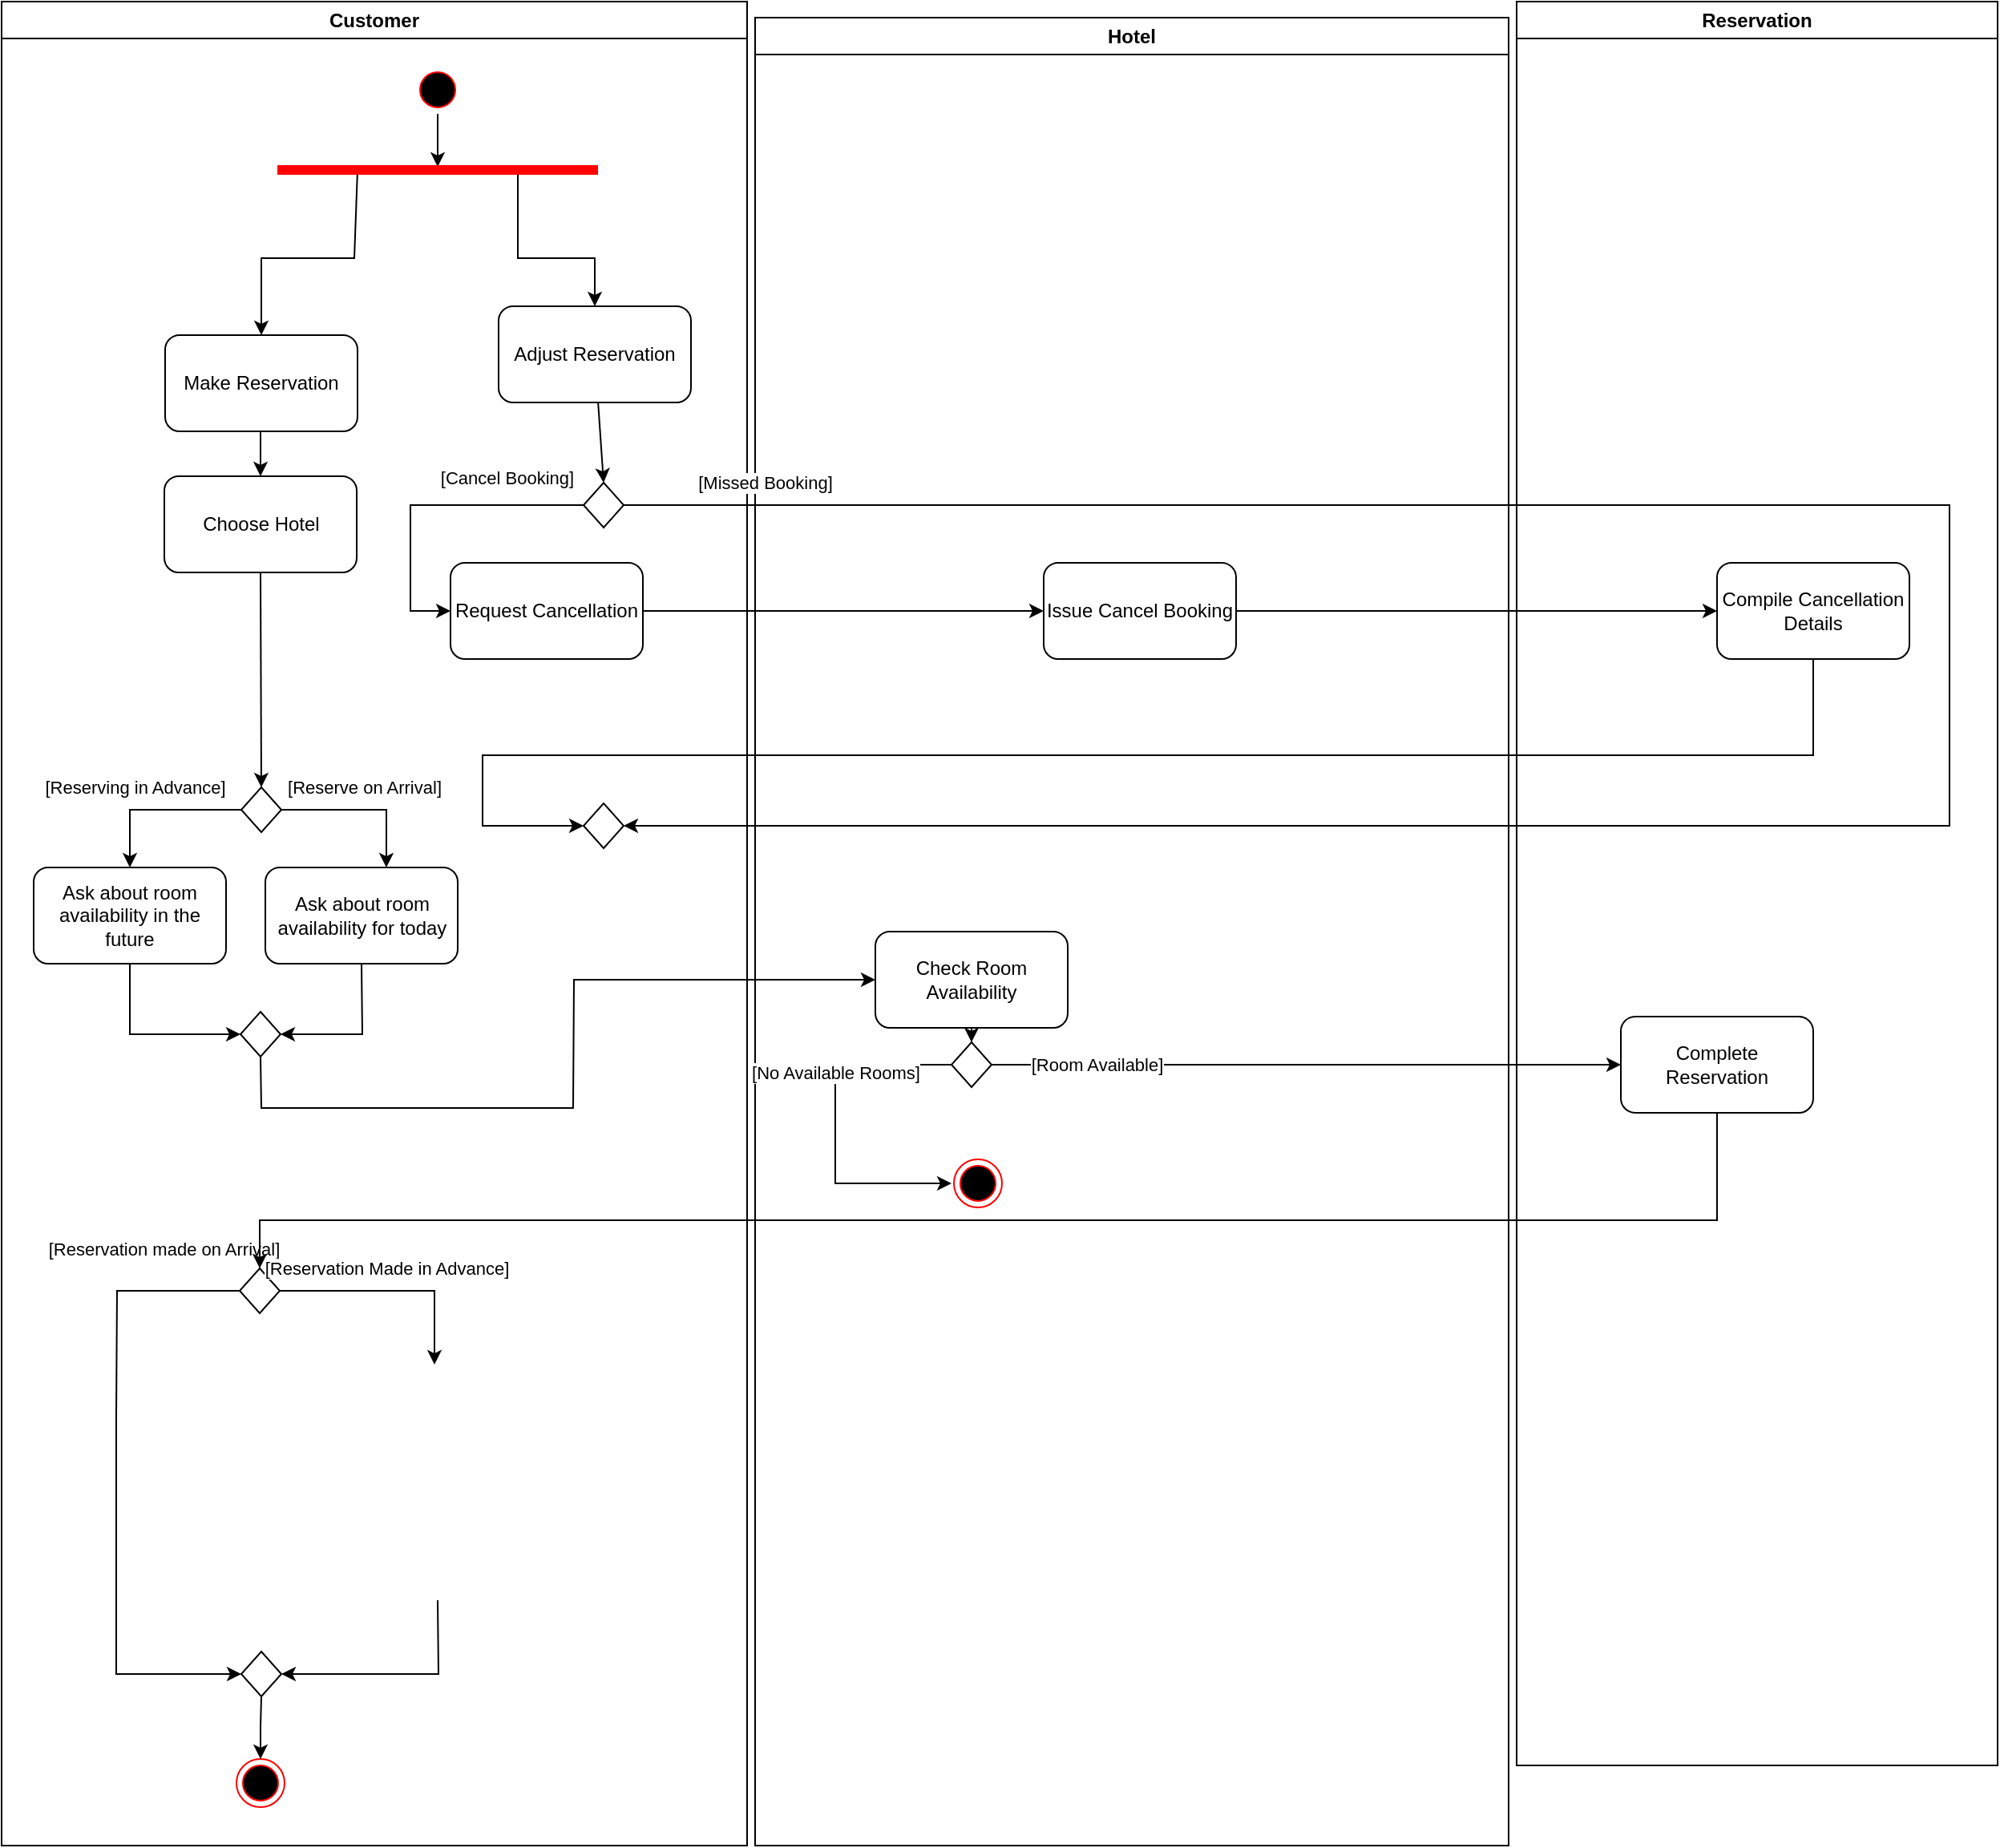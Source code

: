 <mxfile version="15.7.1" type="github">
  <diagram name="Page-1" id="e7e014a7-5840-1c2e-5031-d8a46d1fe8dd">
    <mxGraphModel dx="1422" dy="882" grid="1" gridSize="10" guides="1" tooltips="1" connect="1" arrows="1" fold="1" page="1" pageScale="1" pageWidth="1169" pageHeight="826" background="none" math="0" shadow="0">
      <root>
        <mxCell id="0" />
        <mxCell id="1" parent="0" />
        <mxCell id="2" value="Customer" style="swimlane;whiteSpace=wrap" parent="1" vertex="1">
          <mxGeometry x="130" y="120" width="465" height="1150" as="geometry" />
        </mxCell>
        <mxCell id="gjUZ3fPqfgkGFWGXfoxw-59" style="edgeStyle=none;rounded=0;orthogonalLoop=1;jettySize=auto;html=1;exitX=0.5;exitY=1;exitDx=0;exitDy=0;entryX=0.5;entryY=0;entryDx=0;entryDy=0;" edge="1" parent="2" target="gjUZ3fPqfgkGFWGXfoxw-58">
          <mxGeometry relative="1" as="geometry">
            <mxPoint x="161.5" y="268.0" as="sourcePoint" />
          </mxGeometry>
        </mxCell>
        <mxCell id="gjUZ3fPqfgkGFWGXfoxw-134" style="edgeStyle=none;rounded=0;orthogonalLoop=1;jettySize=auto;html=1;exitX=0.5;exitY=1;exitDx=0;exitDy=0;entryX=0.5;entryY=0.3;entryDx=0;entryDy=0;entryPerimeter=0;" edge="1" parent="2" source="5" target="gjUZ3fPqfgkGFWGXfoxw-131">
          <mxGeometry relative="1" as="geometry">
            <mxPoint x="291.5" y="178" as="targetPoint" />
          </mxGeometry>
        </mxCell>
        <mxCell id="5" value="" style="ellipse;shape=startState;fillColor=#000000;strokeColor=#ff0000;" parent="2" vertex="1">
          <mxGeometry x="257" y="40" width="30" height="30" as="geometry" />
        </mxCell>
        <mxCell id="gjUZ3fPqfgkGFWGXfoxw-77" style="edgeStyle=none;rounded=0;orthogonalLoop=1;jettySize=auto;html=1;exitX=0.5;exitY=1;exitDx=0;exitDy=0;entryX=1;entryY=0.5;entryDx=0;entryDy=0;" edge="1" parent="2" source="gjUZ3fPqfgkGFWGXfoxw-44" target="gjUZ3fPqfgkGFWGXfoxw-76">
          <mxGeometry relative="1" as="geometry">
            <Array as="points">
              <mxPoint x="225" y="644" />
            </Array>
          </mxGeometry>
        </mxCell>
        <mxCell id="gjUZ3fPqfgkGFWGXfoxw-44" value="Ask about room availability for today" style="rounded=1;whiteSpace=wrap;html=1;" vertex="1" parent="2">
          <mxGeometry x="164.5" y="540" width="120" height="60" as="geometry" />
        </mxCell>
        <mxCell id="gjUZ3fPqfgkGFWGXfoxw-50" value="[Reserving in Advance]" style="edgeStyle=none;rounded=0;orthogonalLoop=1;jettySize=auto;html=1;entryX=0.5;entryY=0;entryDx=0;entryDy=0;entryPerimeter=0;exitX=0;exitY=0.5;exitDx=0;exitDy=0;" edge="1" parent="2" source="gjUZ3fPqfgkGFWGXfoxw-49" target="gjUZ3fPqfgkGFWGXfoxw-54">
          <mxGeometry x="0.082" y="-17" relative="1" as="geometry">
            <mxPoint x="170" y="504" as="sourcePoint" />
            <mxPoint x="80.06" y="580" as="targetPoint" />
            <Array as="points">
              <mxPoint x="80" y="504" />
            </Array>
            <mxPoint x="-10" y="3" as="offset" />
          </mxGeometry>
        </mxCell>
        <mxCell id="gjUZ3fPqfgkGFWGXfoxw-51" value="[Reserve on Arrival]" style="edgeStyle=none;rounded=0;orthogonalLoop=1;jettySize=auto;html=1;exitX=1;exitY=0.5;exitDx=0;exitDy=0;entryX=0.629;entryY=0;entryDx=0;entryDy=0;entryPerimeter=0;" edge="1" parent="2" source="gjUZ3fPqfgkGFWGXfoxw-49" target="gjUZ3fPqfgkGFWGXfoxw-44">
          <mxGeometry x="-0.015" y="14" relative="1" as="geometry">
            <Array as="points">
              <mxPoint x="240" y="504" />
            </Array>
            <mxPoint x="1" as="offset" />
          </mxGeometry>
        </mxCell>
        <mxCell id="gjUZ3fPqfgkGFWGXfoxw-49" value="" style="rhombus;whiteSpace=wrap;html=1;" vertex="1" parent="2">
          <mxGeometry x="149.5" y="490" width="25" height="28" as="geometry" />
        </mxCell>
        <mxCell id="gjUZ3fPqfgkGFWGXfoxw-78" style="edgeStyle=none;rounded=0;orthogonalLoop=1;jettySize=auto;html=1;exitX=0.5;exitY=1;exitDx=0;exitDy=0;entryX=0;entryY=0.5;entryDx=0;entryDy=0;" edge="1" parent="2" source="gjUZ3fPqfgkGFWGXfoxw-54" target="gjUZ3fPqfgkGFWGXfoxw-76">
          <mxGeometry relative="1" as="geometry">
            <Array as="points">
              <mxPoint x="80" y="644" />
            </Array>
          </mxGeometry>
        </mxCell>
        <mxCell id="gjUZ3fPqfgkGFWGXfoxw-54" value="Ask about room availability in the future" style="rounded=1;whiteSpace=wrap;html=1;" vertex="1" parent="2">
          <mxGeometry x="20" y="540" width="120" height="60" as="geometry" />
        </mxCell>
        <mxCell id="gjUZ3fPqfgkGFWGXfoxw-60" style="edgeStyle=none;rounded=0;orthogonalLoop=1;jettySize=auto;html=1;exitX=0.5;exitY=1;exitDx=0;exitDy=0;entryX=0.5;entryY=0;entryDx=0;entryDy=0;" edge="1" parent="2" source="gjUZ3fPqfgkGFWGXfoxw-58" target="gjUZ3fPqfgkGFWGXfoxw-49">
          <mxGeometry relative="1" as="geometry" />
        </mxCell>
        <mxCell id="gjUZ3fPqfgkGFWGXfoxw-58" value="Choose Hotel" style="rounded=1;whiteSpace=wrap;html=1;" vertex="1" parent="2">
          <mxGeometry x="101.5" y="296" width="120" height="60" as="geometry" />
        </mxCell>
        <mxCell id="gjUZ3fPqfgkGFWGXfoxw-70" value="" style="ellipse;html=1;shape=endState;fillColor=#000000;strokeColor=#ff0000;" vertex="1" parent="2">
          <mxGeometry x="146.5" y="1096" width="30" height="30" as="geometry" />
        </mxCell>
        <mxCell id="gjUZ3fPqfgkGFWGXfoxw-75" value="" style="rhombus;whiteSpace=wrap;html=1;" vertex="1" parent="2">
          <mxGeometry x="148.5" y="790" width="25" height="28" as="geometry" />
        </mxCell>
        <mxCell id="gjUZ3fPqfgkGFWGXfoxw-76" value="" style="rhombus;whiteSpace=wrap;html=1;" vertex="1" parent="2">
          <mxGeometry x="149" y="630" width="25" height="28" as="geometry" />
        </mxCell>
        <mxCell id="gjUZ3fPqfgkGFWGXfoxw-85" value="[Reservation made on Arrival]" style="edgeStyle=none;rounded=0;orthogonalLoop=1;jettySize=auto;html=1;exitX=0;exitY=0.5;exitDx=0;exitDy=0;entryX=0;entryY=0.5;entryDx=0;entryDy=0;" edge="1" parent="2" source="gjUZ3fPqfgkGFWGXfoxw-75" target="gjUZ3fPqfgkGFWGXfoxw-87">
          <mxGeometry x="-0.691" y="-13" relative="1" as="geometry">
            <mxPoint x="148.5" y="699" as="sourcePoint" />
            <mxPoint x="148.5" y="879" as="targetPoint" />
            <Array as="points">
              <mxPoint x="72" y="804" />
              <mxPoint x="71.5" y="883" />
              <mxPoint x="71.5" y="1043" />
            </Array>
            <mxPoint x="13" y="-13" as="offset" />
          </mxGeometry>
        </mxCell>
        <mxCell id="gjUZ3fPqfgkGFWGXfoxw-86" value="[Reservation Made in Advance]" style="edgeStyle=none;rounded=0;orthogonalLoop=1;jettySize=auto;html=1;exitX=1;exitY=0.5;exitDx=0;exitDy=0;" edge="1" parent="2" source="gjUZ3fPqfgkGFWGXfoxw-75">
          <mxGeometry x="-0.066" y="14" relative="1" as="geometry">
            <mxPoint x="284.5" y="719" as="sourcePoint" />
            <mxPoint x="270" y="850" as="targetPoint" />
            <Array as="points">
              <mxPoint x="270" y="804" />
            </Array>
            <mxPoint as="offset" />
          </mxGeometry>
        </mxCell>
        <mxCell id="gjUZ3fPqfgkGFWGXfoxw-127" style="edgeStyle=none;rounded=0;orthogonalLoop=1;jettySize=auto;html=1;exitX=0.5;exitY=1;exitDx=0;exitDy=0;entryX=0.5;entryY=0;entryDx=0;entryDy=0;" edge="1" parent="2" source="gjUZ3fPqfgkGFWGXfoxw-87" target="gjUZ3fPqfgkGFWGXfoxw-70">
          <mxGeometry relative="1" as="geometry">
            <mxPoint x="161.5" y="1091" as="targetPoint" />
            <Array as="points">
              <mxPoint x="161.5" y="1076" />
            </Array>
          </mxGeometry>
        </mxCell>
        <mxCell id="gjUZ3fPqfgkGFWGXfoxw-87" value="" style="rhombus;whiteSpace=wrap;html=1;" vertex="1" parent="2">
          <mxGeometry x="149.5" y="1029" width="25" height="28" as="geometry" />
        </mxCell>
        <mxCell id="gjUZ3fPqfgkGFWGXfoxw-102" style="edgeStyle=none;rounded=0;orthogonalLoop=1;jettySize=auto;html=1;exitX=0.5;exitY=1;exitDx=0;exitDy=0;entryX=1;entryY=0.5;entryDx=0;entryDy=0;" edge="1" parent="2" target="gjUZ3fPqfgkGFWGXfoxw-87">
          <mxGeometry relative="1" as="geometry">
            <mxPoint x="272" y="997" as="sourcePoint" />
            <Array as="points">
              <mxPoint x="272.5" y="1043" />
            </Array>
          </mxGeometry>
        </mxCell>
        <mxCell id="gjUZ3fPqfgkGFWGXfoxw-137" style="edgeStyle=none;rounded=0;orthogonalLoop=1;jettySize=auto;html=1;exitX=0.25;exitY=0.5;exitDx=0;exitDy=0;exitPerimeter=0;entryX=0.5;entryY=0;entryDx=0;entryDy=0;" edge="1" parent="2" source="gjUZ3fPqfgkGFWGXfoxw-131" target="gjUZ3fPqfgkGFWGXfoxw-135">
          <mxGeometry relative="1" as="geometry">
            <Array as="points">
              <mxPoint x="220" y="160" />
              <mxPoint x="162" y="160" />
            </Array>
          </mxGeometry>
        </mxCell>
        <mxCell id="gjUZ3fPqfgkGFWGXfoxw-138" style="edgeStyle=none;rounded=0;orthogonalLoop=1;jettySize=auto;html=1;exitX=0.75;exitY=0.5;exitDx=0;exitDy=0;exitPerimeter=0;entryX=0.5;entryY=0;entryDx=0;entryDy=0;" edge="1" parent="2" source="gjUZ3fPqfgkGFWGXfoxw-131" target="gjUZ3fPqfgkGFWGXfoxw-136">
          <mxGeometry relative="1" as="geometry">
            <Array as="points">
              <mxPoint x="322" y="160" />
              <mxPoint x="370" y="160" />
            </Array>
          </mxGeometry>
        </mxCell>
        <mxCell id="gjUZ3fPqfgkGFWGXfoxw-131" value="" style="shape=line;html=1;strokeWidth=6;strokeColor=#ff0000;" vertex="1" parent="2">
          <mxGeometry x="172" y="100" width="200" height="10" as="geometry" />
        </mxCell>
        <mxCell id="gjUZ3fPqfgkGFWGXfoxw-135" value="Make Reservation" style="rounded=1;whiteSpace=wrap;html=1;" vertex="1" parent="2">
          <mxGeometry x="102" y="208" width="120" height="60" as="geometry" />
        </mxCell>
        <mxCell id="gjUZ3fPqfgkGFWGXfoxw-136" value="Adjust Reservation" style="rounded=1;whiteSpace=wrap;html=1;" vertex="1" parent="2">
          <mxGeometry x="310" y="190" width="120" height="60" as="geometry" />
        </mxCell>
        <mxCell id="gjUZ3fPqfgkGFWGXfoxw-57" style="edgeStyle=none;rounded=0;orthogonalLoop=1;jettySize=auto;html=1;exitX=0.5;exitY=1;exitDx=0;exitDy=0;entryX=0;entryY=0.5;entryDx=0;entryDy=0;" edge="1" parent="1" source="gjUZ3fPqfgkGFWGXfoxw-76" target="gjUZ3fPqfgkGFWGXfoxw-56">
          <mxGeometry relative="1" as="geometry">
            <Array as="points">
              <mxPoint x="292" y="810" />
              <mxPoint x="486.5" y="810" />
              <mxPoint x="487" y="730" />
            </Array>
          </mxGeometry>
        </mxCell>
        <mxCell id="4" value="Reservation" style="swimlane;whiteSpace=wrap" parent="1" vertex="1">
          <mxGeometry x="1075" y="120" width="300" height="1100" as="geometry" />
        </mxCell>
        <mxCell id="gjUZ3fPqfgkGFWGXfoxw-130" style="edgeStyle=none;rounded=0;orthogonalLoop=1;jettySize=auto;html=1;exitX=0.5;exitY=1;exitDx=0;exitDy=0;entryX=0.5;entryY=0;entryDx=0;entryDy=0;" edge="1" parent="1" source="gjUZ3fPqfgkGFWGXfoxw-71" target="gjUZ3fPqfgkGFWGXfoxw-75">
          <mxGeometry relative="1" as="geometry">
            <mxPoint x="296.5" y="880" as="targetPoint" />
            <Array as="points">
              <mxPoint x="1200" y="880" />
              <mxPoint x="860" y="880" />
              <mxPoint x="291" y="880" />
            </Array>
          </mxGeometry>
        </mxCell>
        <mxCell id="3" value="Hotel" style="swimlane;whiteSpace=wrap;startSize=23;" parent="1" vertex="1">
          <mxGeometry x="600" y="130" width="470" height="1140" as="geometry" />
        </mxCell>
        <mxCell id="gjUZ3fPqfgkGFWGXfoxw-139" value="" style="rhombus;whiteSpace=wrap;html=1;" vertex="1" parent="3">
          <mxGeometry x="-107" y="290" width="25" height="28" as="geometry" />
        </mxCell>
        <mxCell id="gjUZ3fPqfgkGFWGXfoxw-140" value="" style="rhombus;whiteSpace=wrap;html=1;" vertex="1" parent="3">
          <mxGeometry x="-107" y="490" width="25" height="28" as="geometry" />
        </mxCell>
        <mxCell id="gjUZ3fPqfgkGFWGXfoxw-141" value="[Missed Booking]" style="edgeStyle=none;rounded=0;orthogonalLoop=1;jettySize=auto;html=1;exitX=1;exitY=0.5;exitDx=0;exitDy=0;entryX=1;entryY=0.5;entryDx=0;entryDy=0;" edge="1" parent="3" source="gjUZ3fPqfgkGFWGXfoxw-139" target="gjUZ3fPqfgkGFWGXfoxw-140">
          <mxGeometry x="-0.906" y="14" relative="1" as="geometry">
            <mxPoint x="-85" y="184" as="targetPoint" />
            <Array as="points">
              <mxPoint x="745" y="304" />
              <mxPoint x="745" y="504" />
            </Array>
            <mxPoint x="1" as="offset" />
          </mxGeometry>
        </mxCell>
        <mxCell id="gjUZ3fPqfgkGFWGXfoxw-142" value="Request Cancellation" style="rounded=1;whiteSpace=wrap;html=1;" vertex="1" parent="3">
          <mxGeometry x="-190" y="340" width="120" height="60" as="geometry" />
        </mxCell>
        <mxCell id="gjUZ3fPqfgkGFWGXfoxw-143" value="[Cancel Booking]" style="edgeStyle=none;rounded=0;orthogonalLoop=1;jettySize=auto;html=1;exitX=0;exitY=0.5;exitDx=0;exitDy=0;entryX=0;entryY=0.5;entryDx=0;entryDy=0;" edge="1" parent="3" source="gjUZ3fPqfgkGFWGXfoxw-139" target="gjUZ3fPqfgkGFWGXfoxw-142">
          <mxGeometry x="-0.518" y="-17" relative="1" as="geometry">
            <mxPoint x="-345" y="250" as="targetPoint" />
            <Array as="points">
              <mxPoint x="-215" y="304" />
              <mxPoint x="-215" y="370" />
            </Array>
            <mxPoint as="offset" />
          </mxGeometry>
        </mxCell>
        <mxCell id="gjUZ3fPqfgkGFWGXfoxw-144" value="Compile Cancellation Details" style="rounded=1;whiteSpace=wrap;html=1;" vertex="1" parent="3">
          <mxGeometry x="600" y="340" width="120" height="60" as="geometry" />
        </mxCell>
        <mxCell id="gjUZ3fPqfgkGFWGXfoxw-145" style="edgeStyle=none;rounded=0;orthogonalLoop=1;jettySize=auto;html=1;exitX=0.5;exitY=1;exitDx=0;exitDy=0;entryX=0;entryY=0.5;entryDx=0;entryDy=0;" edge="1" parent="3" source="gjUZ3fPqfgkGFWGXfoxw-144" target="gjUZ3fPqfgkGFWGXfoxw-140">
          <mxGeometry relative="1" as="geometry">
            <mxPoint x="-120" y="540" as="targetPoint" />
            <Array as="points">
              <mxPoint x="660" y="460" />
              <mxPoint x="310" y="460" />
              <mxPoint x="70" y="460" />
              <mxPoint x="-170" y="460" />
              <mxPoint x="-170" y="504" />
            </Array>
          </mxGeometry>
        </mxCell>
        <mxCell id="gjUZ3fPqfgkGFWGXfoxw-146" style="edgeStyle=none;rounded=0;orthogonalLoop=1;jettySize=auto;html=1;exitX=1;exitY=0.5;exitDx=0;exitDy=0;entryX=0;entryY=0.5;entryDx=0;entryDy=0;" edge="1" parent="3" source="gjUZ3fPqfgkGFWGXfoxw-142" target="gjUZ3fPqfgkGFWGXfoxw-147">
          <mxGeometry relative="1" as="geometry">
            <mxPoint x="-40" y="370.235" as="targetPoint" />
          </mxGeometry>
        </mxCell>
        <mxCell id="gjUZ3fPqfgkGFWGXfoxw-147" value="Issue Cancel Booking" style="rounded=1;whiteSpace=wrap;html=1;" vertex="1" parent="3">
          <mxGeometry x="180" y="340" width="120" height="60" as="geometry" />
        </mxCell>
        <mxCell id="gjUZ3fPqfgkGFWGXfoxw-148" style="edgeStyle=none;rounded=0;orthogonalLoop=1;jettySize=auto;html=1;exitX=1;exitY=0.5;exitDx=0;exitDy=0;entryX=0;entryY=0.5;entryDx=0;entryDy=0;" edge="1" parent="3" source="gjUZ3fPqfgkGFWGXfoxw-147" target="gjUZ3fPqfgkGFWGXfoxw-144">
          <mxGeometry relative="1" as="geometry">
            <Array as="points" />
          </mxGeometry>
        </mxCell>
        <mxCell id="gjUZ3fPqfgkGFWGXfoxw-71" value="Complete Reservation" style="rounded=1;whiteSpace=wrap;html=1;" vertex="1" parent="3">
          <mxGeometry x="540" y="623" width="120" height="60" as="geometry" />
        </mxCell>
        <mxCell id="gjUZ3fPqfgkGFWGXfoxw-68" style="edgeStyle=none;rounded=0;orthogonalLoop=1;jettySize=auto;html=1;exitX=0.5;exitY=1;exitDx=0;exitDy=0;entryX=0.5;entryY=0;entryDx=0;entryDy=0;" edge="1" parent="3" source="gjUZ3fPqfgkGFWGXfoxw-56" target="gjUZ3fPqfgkGFWGXfoxw-65">
          <mxGeometry relative="1" as="geometry" />
        </mxCell>
        <mxCell id="gjUZ3fPqfgkGFWGXfoxw-56" value="Check Room Availability" style="rounded=1;whiteSpace=wrap;html=1;" vertex="1" parent="3">
          <mxGeometry x="75" y="570" width="120" height="60" as="geometry" />
        </mxCell>
        <mxCell id="gjUZ3fPqfgkGFWGXfoxw-115" value="[No Available Rooms]" style="edgeStyle=none;rounded=0;orthogonalLoop=1;jettySize=auto;html=1;exitX=0;exitY=0.5;exitDx=0;exitDy=0;entryX=0;entryY=0.5;entryDx=0;entryDy=0;" edge="1" parent="3" source="gjUZ3fPqfgkGFWGXfoxw-65">
          <mxGeometry x="-0.292" relative="1" as="geometry">
            <mxPoint x="122.5" y="727" as="targetPoint" />
            <Array as="points">
              <mxPoint x="50" y="653" />
              <mxPoint x="50" y="727" />
              <mxPoint x="90" y="727" />
            </Array>
            <mxPoint as="offset" />
          </mxGeometry>
        </mxCell>
        <mxCell id="gjUZ3fPqfgkGFWGXfoxw-65" value="" style="rhombus;whiteSpace=wrap;html=1;" vertex="1" parent="3">
          <mxGeometry x="122.5" y="639" width="25" height="28" as="geometry" />
        </mxCell>
        <mxCell id="gjUZ3fPqfgkGFWGXfoxw-129" value="" style="ellipse;html=1;shape=endState;fillColor=#000000;strokeColor=#ff0000;" vertex="1" parent="3">
          <mxGeometry x="124" y="712" width="30" height="30" as="geometry" />
        </mxCell>
        <mxCell id="gjUZ3fPqfgkGFWGXfoxw-72" value="[Room Available]" style="edgeStyle=none;rounded=0;orthogonalLoop=1;jettySize=auto;html=1;entryX=0;entryY=0.5;entryDx=0;entryDy=0;exitX=1;exitY=0.5;exitDx=0;exitDy=0;" edge="1" parent="3" source="gjUZ3fPqfgkGFWGXfoxw-65" target="gjUZ3fPqfgkGFWGXfoxw-71">
          <mxGeometry x="-0.748" y="-16" relative="1" as="geometry">
            <mxPoint x="45" y="528" as="sourcePoint" />
            <Array as="points">
              <mxPoint x="250" y="653" />
            </Array>
            <mxPoint x="16" y="-16" as="offset" />
          </mxGeometry>
        </mxCell>
        <mxCell id="gjUZ3fPqfgkGFWGXfoxw-149" style="edgeStyle=none;rounded=0;orthogonalLoop=1;jettySize=auto;html=1;entryX=0.5;entryY=0;entryDx=0;entryDy=0;" edge="1" parent="1" source="gjUZ3fPqfgkGFWGXfoxw-136" target="gjUZ3fPqfgkGFWGXfoxw-139">
          <mxGeometry relative="1" as="geometry" />
        </mxCell>
      </root>
    </mxGraphModel>
  </diagram>
</mxfile>
